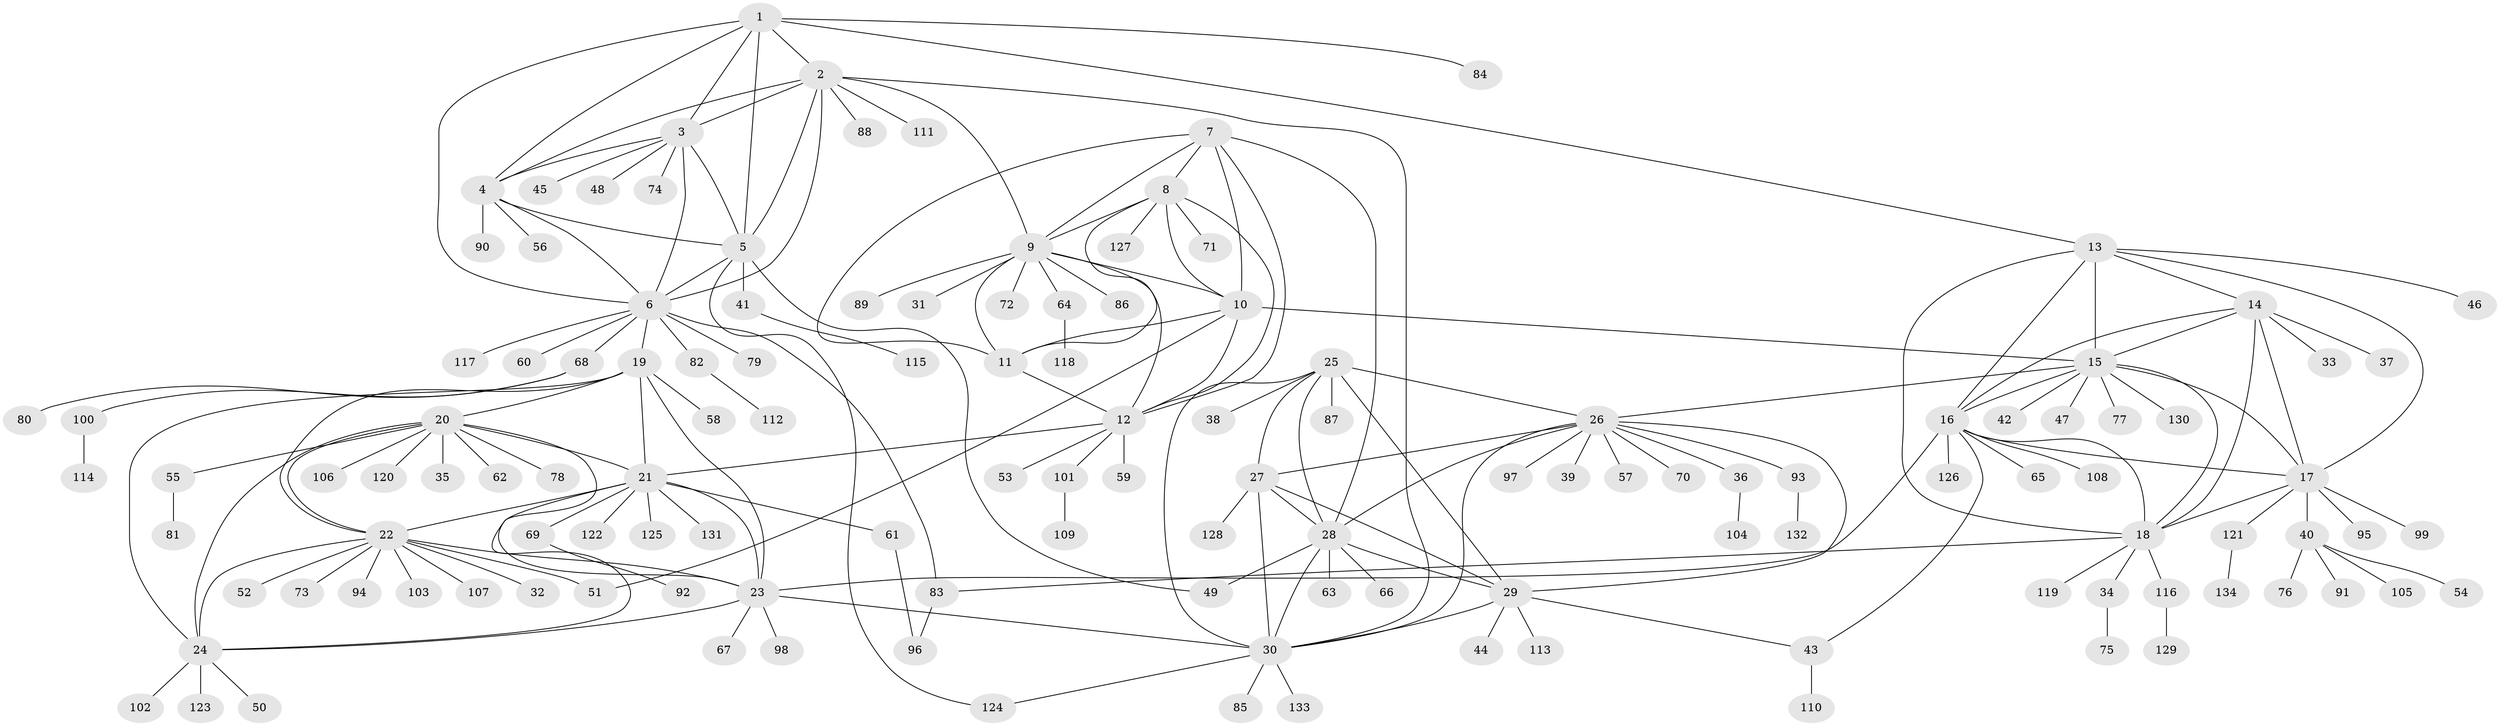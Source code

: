 // coarse degree distribution, {6: 0.16417910447761194, 8: 0.1044776119402985, 5: 0.029850746268656716, 7: 0.04477611940298507, 10: 0.014925373134328358, 3: 0.04477611940298507, 9: 0.04477611940298507, 1: 0.4925373134328358, 2: 0.04477611940298507, 4: 0.014925373134328358}
// Generated by graph-tools (version 1.1) at 2025/52/03/04/25 22:52:38]
// undirected, 134 vertices, 195 edges
graph export_dot {
  node [color=gray90,style=filled];
  1;
  2;
  3;
  4;
  5;
  6;
  7;
  8;
  9;
  10;
  11;
  12;
  13;
  14;
  15;
  16;
  17;
  18;
  19;
  20;
  21;
  22;
  23;
  24;
  25;
  26;
  27;
  28;
  29;
  30;
  31;
  32;
  33;
  34;
  35;
  36;
  37;
  38;
  39;
  40;
  41;
  42;
  43;
  44;
  45;
  46;
  47;
  48;
  49;
  50;
  51;
  52;
  53;
  54;
  55;
  56;
  57;
  58;
  59;
  60;
  61;
  62;
  63;
  64;
  65;
  66;
  67;
  68;
  69;
  70;
  71;
  72;
  73;
  74;
  75;
  76;
  77;
  78;
  79;
  80;
  81;
  82;
  83;
  84;
  85;
  86;
  87;
  88;
  89;
  90;
  91;
  92;
  93;
  94;
  95;
  96;
  97;
  98;
  99;
  100;
  101;
  102;
  103;
  104;
  105;
  106;
  107;
  108;
  109;
  110;
  111;
  112;
  113;
  114;
  115;
  116;
  117;
  118;
  119;
  120;
  121;
  122;
  123;
  124;
  125;
  126;
  127;
  128;
  129;
  130;
  131;
  132;
  133;
  134;
  1 -- 2;
  1 -- 3;
  1 -- 4;
  1 -- 5;
  1 -- 6;
  1 -- 13;
  1 -- 84;
  2 -- 3;
  2 -- 4;
  2 -- 5;
  2 -- 6;
  2 -- 9;
  2 -- 30;
  2 -- 88;
  2 -- 111;
  3 -- 4;
  3 -- 5;
  3 -- 6;
  3 -- 45;
  3 -- 48;
  3 -- 74;
  4 -- 5;
  4 -- 6;
  4 -- 56;
  4 -- 90;
  5 -- 6;
  5 -- 41;
  5 -- 49;
  5 -- 124;
  6 -- 19;
  6 -- 60;
  6 -- 68;
  6 -- 79;
  6 -- 82;
  6 -- 83;
  6 -- 117;
  7 -- 8;
  7 -- 9;
  7 -- 10;
  7 -- 11;
  7 -- 12;
  7 -- 28;
  8 -- 9;
  8 -- 10;
  8 -- 11;
  8 -- 12;
  8 -- 71;
  8 -- 127;
  9 -- 10;
  9 -- 11;
  9 -- 12;
  9 -- 31;
  9 -- 64;
  9 -- 72;
  9 -- 86;
  9 -- 89;
  10 -- 11;
  10 -- 12;
  10 -- 15;
  10 -- 51;
  11 -- 12;
  12 -- 21;
  12 -- 53;
  12 -- 59;
  12 -- 101;
  13 -- 14;
  13 -- 15;
  13 -- 16;
  13 -- 17;
  13 -- 18;
  13 -- 46;
  14 -- 15;
  14 -- 16;
  14 -- 17;
  14 -- 18;
  14 -- 33;
  14 -- 37;
  15 -- 16;
  15 -- 17;
  15 -- 18;
  15 -- 26;
  15 -- 42;
  15 -- 47;
  15 -- 77;
  15 -- 130;
  16 -- 17;
  16 -- 18;
  16 -- 23;
  16 -- 43;
  16 -- 65;
  16 -- 108;
  16 -- 126;
  17 -- 18;
  17 -- 40;
  17 -- 95;
  17 -- 99;
  17 -- 121;
  18 -- 34;
  18 -- 83;
  18 -- 116;
  18 -- 119;
  19 -- 20;
  19 -- 21;
  19 -- 22;
  19 -- 23;
  19 -- 24;
  19 -- 58;
  20 -- 21;
  20 -- 22;
  20 -- 23;
  20 -- 24;
  20 -- 35;
  20 -- 55;
  20 -- 62;
  20 -- 78;
  20 -- 106;
  20 -- 120;
  21 -- 22;
  21 -- 23;
  21 -- 24;
  21 -- 61;
  21 -- 69;
  21 -- 122;
  21 -- 125;
  21 -- 131;
  22 -- 23;
  22 -- 24;
  22 -- 32;
  22 -- 51;
  22 -- 52;
  22 -- 73;
  22 -- 94;
  22 -- 103;
  22 -- 107;
  23 -- 24;
  23 -- 30;
  23 -- 67;
  23 -- 98;
  24 -- 50;
  24 -- 102;
  24 -- 123;
  25 -- 26;
  25 -- 27;
  25 -- 28;
  25 -- 29;
  25 -- 30;
  25 -- 38;
  25 -- 87;
  26 -- 27;
  26 -- 28;
  26 -- 29;
  26 -- 30;
  26 -- 36;
  26 -- 39;
  26 -- 57;
  26 -- 70;
  26 -- 93;
  26 -- 97;
  27 -- 28;
  27 -- 29;
  27 -- 30;
  27 -- 128;
  28 -- 29;
  28 -- 30;
  28 -- 49;
  28 -- 63;
  28 -- 66;
  29 -- 30;
  29 -- 43;
  29 -- 44;
  29 -- 113;
  30 -- 85;
  30 -- 124;
  30 -- 133;
  34 -- 75;
  36 -- 104;
  40 -- 54;
  40 -- 76;
  40 -- 91;
  40 -- 105;
  41 -- 115;
  43 -- 110;
  55 -- 81;
  61 -- 96;
  64 -- 118;
  68 -- 80;
  68 -- 100;
  69 -- 92;
  82 -- 112;
  83 -- 96;
  93 -- 132;
  100 -- 114;
  101 -- 109;
  116 -- 129;
  121 -- 134;
}
